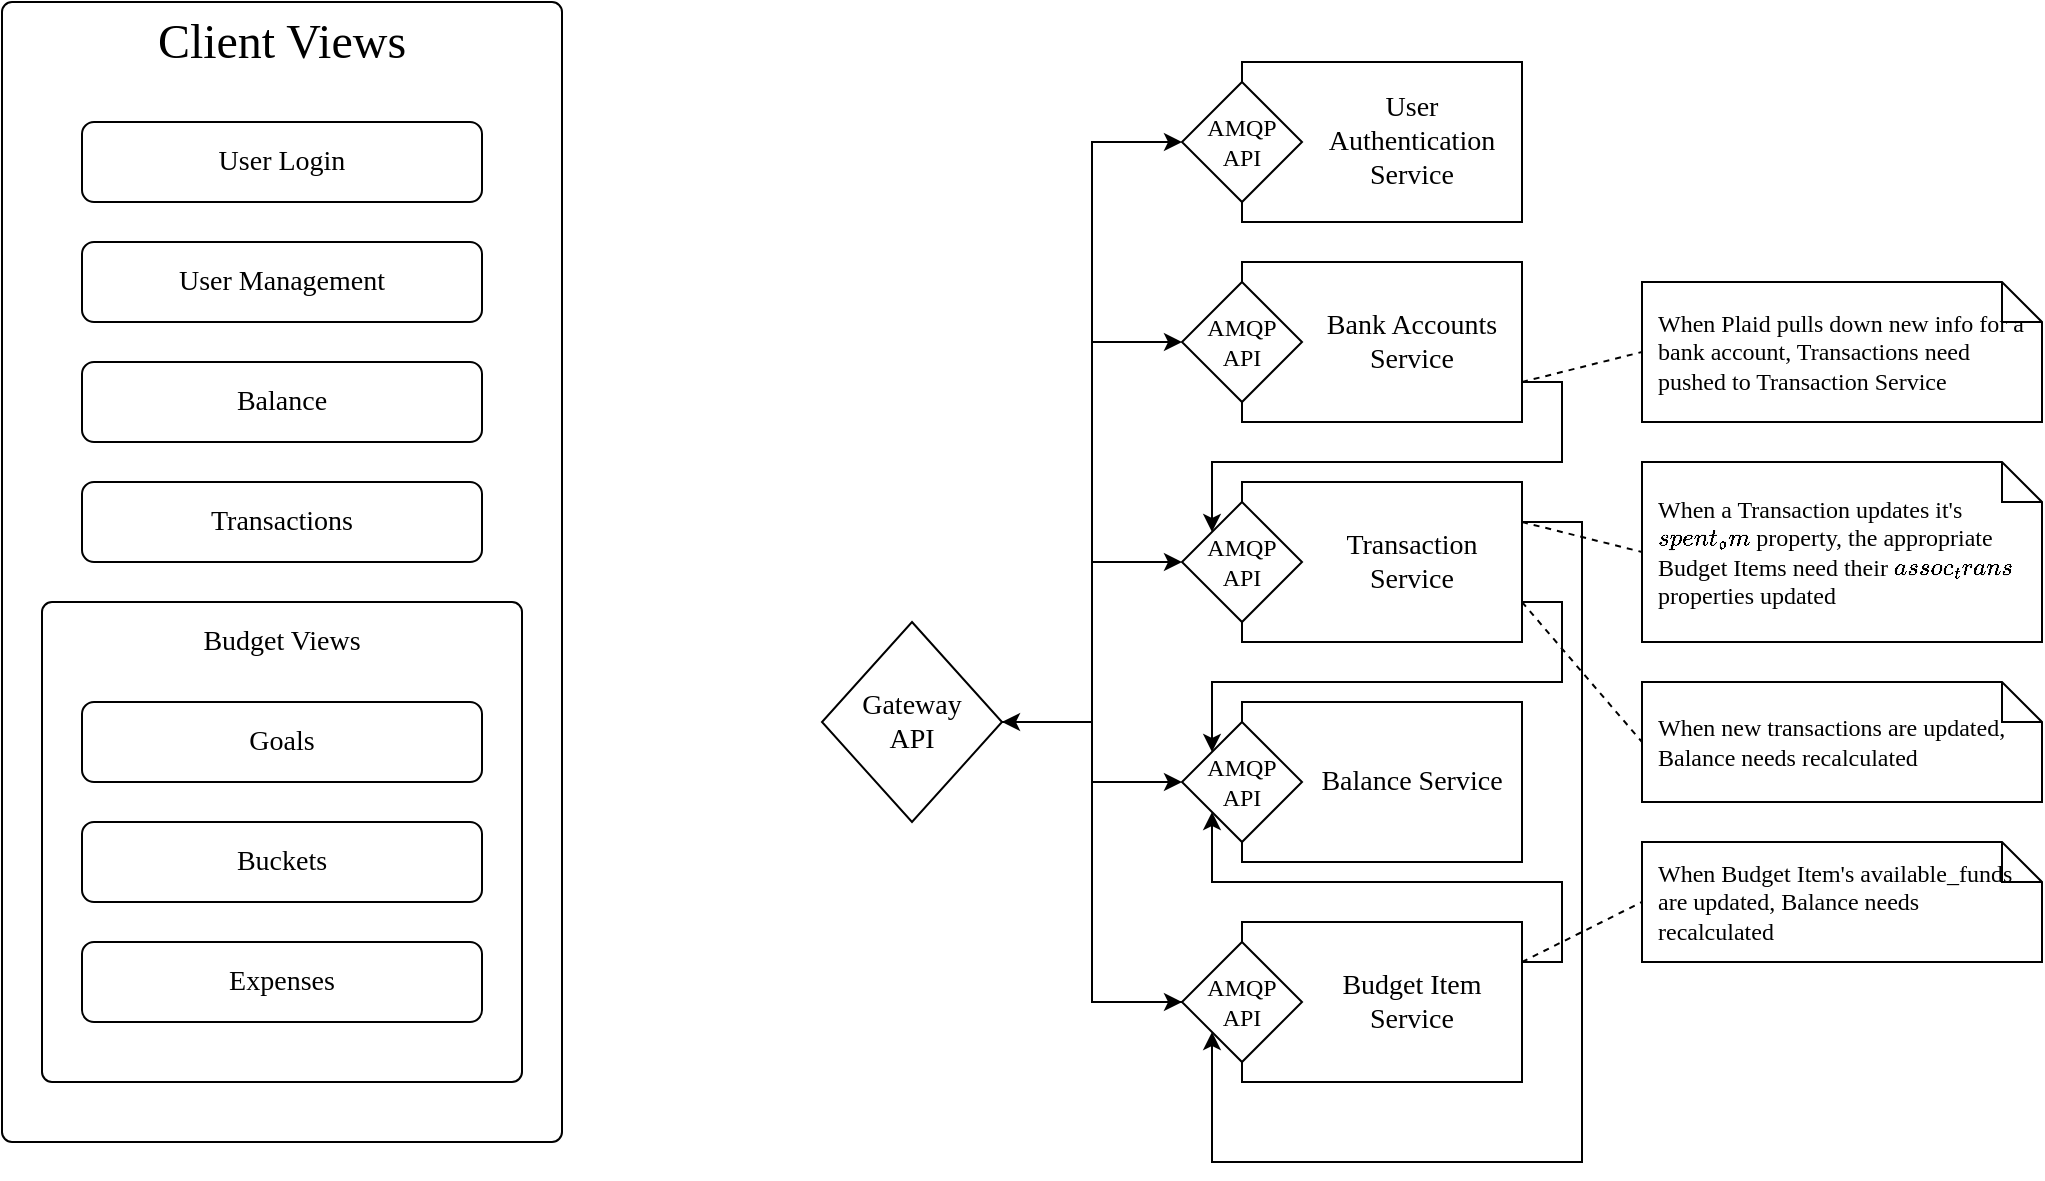 <mxfile version="14.2.3" type="github">
  <diagram name="Page-1" id="9f46799a-70d6-7492-0946-bef42562c5a5">
    <mxGraphModel dx="1108" dy="791" grid="1" gridSize="10" guides="1" tooltips="1" connect="1" arrows="1" fold="1" page="1" pageScale="1" pageWidth="1100" pageHeight="850" background="#ffffff" math="0" shadow="0">
      <root>
        <mxCell id="0" />
        <mxCell id="1" parent="0" />
        <mxCell id="-1fxc4yib7ofRESS5T0K-13" style="edgeStyle=orthogonalEdgeStyle;rounded=0;orthogonalLoop=1;jettySize=auto;html=1;exitX=1;exitY=0.5;exitDx=0;exitDy=0;entryX=0;entryY=0.5;entryDx=0;entryDy=0;fontFamily=Verdana;" edge="1" parent="1" source="WWAp1A02eeEXavUCdxNv-15" target="WWAp1A02eeEXavUCdxNv-18">
          <mxGeometry relative="1" as="geometry" />
        </mxCell>
        <mxCell id="-1fxc4yib7ofRESS5T0K-14" style="edgeStyle=orthogonalEdgeStyle;rounded=0;orthogonalLoop=1;jettySize=auto;html=1;exitX=1;exitY=0.5;exitDx=0;exitDy=0;entryX=0;entryY=0.5;entryDx=0;entryDy=0;fontFamily=Verdana;" edge="1" parent="1" source="WWAp1A02eeEXavUCdxNv-15" target="WWAp1A02eeEXavUCdxNv-27">
          <mxGeometry relative="1" as="geometry" />
        </mxCell>
        <mxCell id="-1fxc4yib7ofRESS5T0K-15" style="edgeStyle=orthogonalEdgeStyle;rounded=0;orthogonalLoop=1;jettySize=auto;html=1;exitX=1;exitY=0.5;exitDx=0;exitDy=0;entryX=0;entryY=0.5;entryDx=0;entryDy=0;fontFamily=Verdana;" edge="1" parent="1" source="WWAp1A02eeEXavUCdxNv-15" target="WWAp1A02eeEXavUCdxNv-31">
          <mxGeometry relative="1" as="geometry" />
        </mxCell>
        <mxCell id="-1fxc4yib7ofRESS5T0K-16" style="edgeStyle=orthogonalEdgeStyle;rounded=0;orthogonalLoop=1;jettySize=auto;html=1;exitX=1;exitY=0.5;exitDx=0;exitDy=0;entryX=0;entryY=0.5;entryDx=0;entryDy=0;fontFamily=Verdana;" edge="1" parent="1" source="WWAp1A02eeEXavUCdxNv-15" target="ln_ZyMrxEjAvicW-0nf5-22">
          <mxGeometry relative="1" as="geometry" />
        </mxCell>
        <mxCell id="-1fxc4yib7ofRESS5T0K-17" style="edgeStyle=orthogonalEdgeStyle;rounded=0;orthogonalLoop=1;jettySize=auto;html=1;exitX=1;exitY=0.5;exitDx=0;exitDy=0;entryX=0;entryY=0.5;entryDx=0;entryDy=0;fontFamily=Verdana;" edge="1" parent="1" source="WWAp1A02eeEXavUCdxNv-15" target="ln_ZyMrxEjAvicW-0nf5-10">
          <mxGeometry relative="1" as="geometry" />
        </mxCell>
        <mxCell id="WWAp1A02eeEXavUCdxNv-15" value="&lt;div style=&quot;font-size: 14px;&quot;&gt;Gateway&lt;/div&gt;&lt;div style=&quot;font-size: 14px;&quot;&gt;API&lt;/div&gt;" style="shape=rhombus;html=1;dashed=0;whitespace=wrap;perimeter=rhombusPerimeter;whiteSpace=wrap;fontSize=14;fontFamily=Verdana;" parent="1" vertex="1">
          <mxGeometry x="450" y="350" width="90" height="100" as="geometry" />
        </mxCell>
        <mxCell id="WWAp1A02eeEXavUCdxNv-20" value="" style="group;fontFamily=Verdana;" parent="1" vertex="1" connectable="0">
          <mxGeometry x="630" y="70" width="170" height="80" as="geometry" />
        </mxCell>
        <mxCell id="WWAp1A02eeEXavUCdxNv-17" value="" style="html=1;dashed=0;whitespace=wrap;whiteSpace=wrap;fontFamily=Verdana;" parent="WWAp1A02eeEXavUCdxNv-20" vertex="1">
          <mxGeometry x="30" width="140" height="80" as="geometry" />
        </mxCell>
        <mxCell id="WWAp1A02eeEXavUCdxNv-18" value="&lt;div&gt;AMQP &lt;br&gt;&lt;/div&gt;&lt;div&gt;API&lt;/div&gt;" style="shape=rhombus;html=1;dashed=0;whitespace=wrap;perimeter=rhombusPerimeter;whiteSpace=wrap;fontSize=12;fontFamily=Verdana;" parent="WWAp1A02eeEXavUCdxNv-20" vertex="1">
          <mxGeometry y="10" width="60" height="60" as="geometry" />
        </mxCell>
        <mxCell id="WWAp1A02eeEXavUCdxNv-19" value="User Authentication Service" style="text;html=1;strokeColor=none;fillColor=none;align=center;verticalAlign=middle;whiteSpace=wrap;rounded=0;dashed=1;fontSize=14;fontFamily=Verdana;" parent="WWAp1A02eeEXavUCdxNv-20" vertex="1">
          <mxGeometry x="60" width="110" height="80" as="geometry" />
        </mxCell>
        <mxCell id="WWAp1A02eeEXavUCdxNv-25" value="" style="group;fontFamily=Verdana;" parent="1" vertex="1" connectable="0">
          <mxGeometry x="630" y="170" width="170" height="80" as="geometry" />
        </mxCell>
        <mxCell id="WWAp1A02eeEXavUCdxNv-26" value="" style="html=1;dashed=0;whitespace=wrap;whiteSpace=wrap;fontFamily=Verdana;" parent="WWAp1A02eeEXavUCdxNv-25" vertex="1">
          <mxGeometry x="30" width="140" height="80" as="geometry" />
        </mxCell>
        <mxCell id="WWAp1A02eeEXavUCdxNv-27" value="&lt;div&gt;AMQP &lt;br&gt;&lt;/div&gt;&lt;div&gt;API&lt;/div&gt;" style="shape=rhombus;html=1;dashed=0;whitespace=wrap;perimeter=rhombusPerimeter;whiteSpace=wrap;fontSize=12;fontFamily=Verdana;" parent="WWAp1A02eeEXavUCdxNv-25" vertex="1">
          <mxGeometry y="10" width="60" height="60" as="geometry" />
        </mxCell>
        <mxCell id="WWAp1A02eeEXavUCdxNv-28" value="Bank Accounts Service" style="text;html=1;strokeColor=none;fillColor=none;align=center;verticalAlign=middle;whiteSpace=wrap;rounded=0;dashed=1;fontSize=14;fontFamily=Verdana;" parent="WWAp1A02eeEXavUCdxNv-25" vertex="1">
          <mxGeometry x="60" width="110" height="80" as="geometry" />
        </mxCell>
        <mxCell id="WWAp1A02eeEXavUCdxNv-29" value="" style="group;fontFamily=Verdana;" parent="1" vertex="1" connectable="0">
          <mxGeometry x="630" y="280" width="170" height="190" as="geometry" />
        </mxCell>
        <mxCell id="WWAp1A02eeEXavUCdxNv-30" value="" style="html=1;dashed=0;whitespace=wrap;whiteSpace=wrap;fontFamily=Verdana;" parent="WWAp1A02eeEXavUCdxNv-29" vertex="1">
          <mxGeometry x="30" width="140" height="80" as="geometry" />
        </mxCell>
        <mxCell id="WWAp1A02eeEXavUCdxNv-31" value="&lt;div&gt;AMQP &lt;br&gt;&lt;/div&gt;&lt;div&gt;API&lt;/div&gt;" style="shape=rhombus;html=1;dashed=0;whitespace=wrap;perimeter=rhombusPerimeter;whiteSpace=wrap;fontSize=12;fontFamily=Verdana;" parent="WWAp1A02eeEXavUCdxNv-29" vertex="1">
          <mxGeometry y="10" width="60" height="60" as="geometry" />
        </mxCell>
        <mxCell id="WWAp1A02eeEXavUCdxNv-32" value="Transaction Service" style="text;html=1;strokeColor=none;fillColor=none;align=center;verticalAlign=middle;whiteSpace=wrap;rounded=0;dashed=1;fontSize=14;fontFamily=Verdana;" parent="WWAp1A02eeEXavUCdxNv-29" vertex="1">
          <mxGeometry x="60" width="110" height="80" as="geometry" />
        </mxCell>
        <mxCell id="-1fxc4yib7ofRESS5T0K-24" value="Balance Service" style="text;html=1;strokeColor=none;fillColor=none;align=center;verticalAlign=middle;whiteSpace=wrap;rounded=0;dashed=1;fontSize=14;fontFamily=Verdana;" vertex="1" parent="WWAp1A02eeEXavUCdxNv-29">
          <mxGeometry x="60" y="110" width="110" height="80" as="geometry" />
        </mxCell>
        <mxCell id="ln_ZyMrxEjAvicW-0nf5-8" value="" style="group;fontFamily=Verdana;" parent="1" vertex="1" connectable="0">
          <mxGeometry x="630" y="500" width="170" height="80" as="geometry" />
        </mxCell>
        <mxCell id="ln_ZyMrxEjAvicW-0nf5-9" value="" style="html=1;dashed=0;whitespace=wrap;whiteSpace=wrap;fontFamily=Verdana;" parent="ln_ZyMrxEjAvicW-0nf5-8" vertex="1">
          <mxGeometry x="30" width="140" height="80" as="geometry" />
        </mxCell>
        <mxCell id="ln_ZyMrxEjAvicW-0nf5-10" value="&lt;div&gt;AMQP &lt;br&gt;&lt;/div&gt;&lt;div&gt;API&lt;/div&gt;" style="shape=rhombus;html=1;dashed=0;whitespace=wrap;perimeter=rhombusPerimeter;whiteSpace=wrap;fontSize=12;fontFamily=Verdana;" parent="ln_ZyMrxEjAvicW-0nf5-8" vertex="1">
          <mxGeometry y="10" width="60" height="60" as="geometry" />
        </mxCell>
        <mxCell id="ln_ZyMrxEjAvicW-0nf5-11" value="Budget Item Service" style="text;html=1;strokeColor=none;fillColor=none;align=center;verticalAlign=middle;whiteSpace=wrap;rounded=0;dashed=1;fontSize=14;fontFamily=Verdana;" parent="ln_ZyMrxEjAvicW-0nf5-8" vertex="1">
          <mxGeometry x="60" width="110" height="80" as="geometry" />
        </mxCell>
        <mxCell id="ln_ZyMrxEjAvicW-0nf5-20" value="" style="group;fontFamily=Verdana;" parent="1" vertex="1" connectable="0">
          <mxGeometry x="630" y="390" width="170" height="80" as="geometry" />
        </mxCell>
        <mxCell id="ln_ZyMrxEjAvicW-0nf5-21" value="" style="html=1;dashed=0;whitespace=wrap;whiteSpace=wrap;fontFamily=Verdana;" parent="ln_ZyMrxEjAvicW-0nf5-20" vertex="1">
          <mxGeometry x="30" width="140" height="80" as="geometry" />
        </mxCell>
        <mxCell id="ln_ZyMrxEjAvicW-0nf5-22" value="&lt;div&gt;AMQP &lt;br&gt;&lt;/div&gt;&lt;div&gt;API&lt;/div&gt;" style="shape=rhombus;html=1;dashed=0;whitespace=wrap;perimeter=rhombusPerimeter;whiteSpace=wrap;fontSize=12;fontFamily=Verdana;" parent="ln_ZyMrxEjAvicW-0nf5-20" vertex="1">
          <mxGeometry y="10" width="60" height="60" as="geometry" />
        </mxCell>
        <mxCell id="ln_ZyMrxEjAvicW-0nf5-23" value="Balance Service" style="text;html=1;strokeColor=none;fillColor=none;align=center;verticalAlign=middle;whiteSpace=wrap;rounded=0;dashed=1;fontSize=14;fontFamily=Verdana;" parent="ln_ZyMrxEjAvicW-0nf5-20" vertex="1">
          <mxGeometry x="60" width="110" height="80" as="geometry" />
        </mxCell>
        <mxCell id="ln_ZyMrxEjAvicW-0nf5-34" style="edgeStyle=orthogonalEdgeStyle;rounded=0;orthogonalLoop=1;jettySize=auto;html=1;exitX=1;exitY=0.75;exitDx=0;exitDy=0;startArrow=none;startFill=0;entryX=0;entryY=0;entryDx=0;entryDy=0;fontFamily=Verdana;" parent="1" source="WWAp1A02eeEXavUCdxNv-32" target="ln_ZyMrxEjAvicW-0nf5-22" edge="1">
          <mxGeometry relative="1" as="geometry">
            <mxPoint x="870" y="310" as="targetPoint" />
          </mxGeometry>
        </mxCell>
        <mxCell id="ln_ZyMrxEjAvicW-0nf5-35" style="edgeStyle=orthogonalEdgeStyle;rounded=0;orthogonalLoop=1;jettySize=auto;html=1;exitX=1;exitY=0.75;exitDx=0;exitDy=0;entryX=0;entryY=0;entryDx=0;entryDy=0;fontFamily=Verdana;" parent="1" source="WWAp1A02eeEXavUCdxNv-28" target="WWAp1A02eeEXavUCdxNv-31" edge="1">
          <mxGeometry relative="1" as="geometry" />
        </mxCell>
        <mxCell id="ln_ZyMrxEjAvicW-0nf5-33" style="edgeStyle=orthogonalEdgeStyle;rounded=0;orthogonalLoop=1;jettySize=auto;html=1;exitX=1;exitY=0.25;exitDx=0;exitDy=0;entryX=0;entryY=1;entryDx=0;entryDy=0;fontFamily=Verdana;" parent="1" source="ln_ZyMrxEjAvicW-0nf5-11" target="ln_ZyMrxEjAvicW-0nf5-22" edge="1">
          <mxGeometry relative="1" as="geometry">
            <mxPoint x="790" y="530" as="sourcePoint" />
          </mxGeometry>
        </mxCell>
        <mxCell id="FyMcj3_5UNK_IZjX0zsP-1" style="edgeStyle=orthogonalEdgeStyle;rounded=0;orthogonalLoop=1;jettySize=auto;html=1;startArrow=none;startFill=0;entryX=0;entryY=1;entryDx=0;entryDy=0;exitX=1;exitY=0.25;exitDx=0;exitDy=0;fontFamily=Verdana;" parent="1" source="WWAp1A02eeEXavUCdxNv-32" target="ln_ZyMrxEjAvicW-0nf5-10" edge="1">
          <mxGeometry relative="1" as="geometry">
            <mxPoint x="860" y="580" as="targetPoint" />
            <Array as="points">
              <mxPoint x="830" y="300" />
              <mxPoint x="830" y="620" />
              <mxPoint x="645" y="620" />
            </Array>
          </mxGeometry>
        </mxCell>
        <mxCell id="-1fxc4yib7ofRESS5T0K-5" value="" style="endArrow=none;dashed=1;html=1;entryX=0;entryY=0.5;entryDx=0;entryDy=0;entryPerimeter=0;exitX=1;exitY=0.75;exitDx=0;exitDy=0;fontFamily=Verdana;" edge="1" parent="1" source="WWAp1A02eeEXavUCdxNv-28" target="-1fxc4yib7ofRESS5T0K-1">
          <mxGeometry width="50" height="50" relative="1" as="geometry">
            <mxPoint x="870" y="420" as="sourcePoint" />
            <mxPoint x="980" y="340" as="targetPoint" />
          </mxGeometry>
        </mxCell>
        <mxCell id="-1fxc4yib7ofRESS5T0K-7" value="" style="endArrow=none;dashed=1;html=1;entryX=0;entryY=0.5;entryDx=0;entryDy=0;entryPerimeter=0;exitX=1;exitY=0.25;exitDx=0;exitDy=0;fontFamily=Verdana;" edge="1" parent="1" source="WWAp1A02eeEXavUCdxNv-32" target="-1fxc4yib7ofRESS5T0K-6">
          <mxGeometry width="50" height="50" relative="1" as="geometry">
            <mxPoint x="800" y="480" as="sourcePoint" />
            <mxPoint x="910" y="400" as="targetPoint" />
          </mxGeometry>
        </mxCell>
        <mxCell id="-1fxc4yib7ofRESS5T0K-1" value="When Plaid pulls down new info for a bank account, Transactions need pushed to Transaction Service" style="shape=note;size=20;whiteSpace=wrap;html=1;spacing=8;align=left;fontFamily=Verdana;" vertex="1" parent="1">
          <mxGeometry x="860" y="180" width="200" height="70" as="geometry" />
        </mxCell>
        <mxCell id="-1fxc4yib7ofRESS5T0K-6" value="When a Transaction updates it&#39;s `spent_from` property, the appropriate Budget Items need their `assoc_trans` properties updated" style="shape=note;size=20;whiteSpace=wrap;html=1;spacing=8;align=left;fontFamily=Verdana;" vertex="1" parent="1">
          <mxGeometry x="860" y="270" width="200" height="90" as="geometry" />
        </mxCell>
        <mxCell id="-1fxc4yib7ofRESS5T0K-9" value="" style="endArrow=none;dashed=1;html=1;entryX=0;entryY=0.5;entryDx=0;entryDy=0;entryPerimeter=0;exitX=1;exitY=0.75;exitDx=0;exitDy=0;fontFamily=Verdana;" edge="1" parent="1" target="-1fxc4yib7ofRESS5T0K-10" source="WWAp1A02eeEXavUCdxNv-32">
          <mxGeometry width="50" height="50" relative="1" as="geometry">
            <mxPoint x="790" y="405" as="sourcePoint" />
            <mxPoint x="910" y="505" as="targetPoint" />
          </mxGeometry>
        </mxCell>
        <mxCell id="-1fxc4yib7ofRESS5T0K-10" value="When new transactions are updated, Balance needs recalculated" style="shape=note;size=20;whiteSpace=wrap;html=1;spacing=8;align=left;fontFamily=Verdana;" vertex="1" parent="1">
          <mxGeometry x="860" y="380" width="200" height="60" as="geometry" />
        </mxCell>
        <mxCell id="-1fxc4yib7ofRESS5T0K-11" value="" style="endArrow=none;dashed=1;html=1;entryX=0;entryY=0.5;entryDx=0;entryDy=0;entryPerimeter=0;exitX=1;exitY=0.25;exitDx=0;exitDy=0;fontFamily=Verdana;" edge="1" parent="1" target="-1fxc4yib7ofRESS5T0K-12" source="ln_ZyMrxEjAvicW-0nf5-11">
          <mxGeometry width="50" height="50" relative="1" as="geometry">
            <mxPoint x="793" y="428" as="sourcePoint" />
            <mxPoint x="910" y="585" as="targetPoint" />
          </mxGeometry>
        </mxCell>
        <mxCell id="-1fxc4yib7ofRESS5T0K-12" value="When Budget Item&#39;s available_funds are updated, Balance needs recalculated" style="shape=note;size=20;whiteSpace=wrap;html=1;spacing=8;align=left;fontFamily=Verdana;" vertex="1" parent="1">
          <mxGeometry x="860" y="460" width="200" height="60" as="geometry" />
        </mxCell>
        <mxCell id="-1fxc4yib7ofRESS5T0K-18" style="edgeStyle=orthogonalEdgeStyle;rounded=0;orthogonalLoop=1;jettySize=auto;html=1;exitX=0;exitY=0.5;exitDx=0;exitDy=0;entryX=1;entryY=0.5;entryDx=0;entryDy=0;fontFamily=Verdana;" edge="1" parent="1" source="ln_ZyMrxEjAvicW-0nf5-10" target="WWAp1A02eeEXavUCdxNv-15">
          <mxGeometry relative="1" as="geometry" />
        </mxCell>
        <mxCell id="-1fxc4yib7ofRESS5T0K-19" value="" style="rounded=1;absoluteArcSize=1;html=1;arcSize=10;align=left;" vertex="1" parent="1">
          <mxGeometry x="40" y="40" width="280" height="570" as="geometry" />
        </mxCell>
        <mxCell id="-1fxc4yib7ofRESS5T0K-37" value="" style="rounded=1;absoluteArcSize=1;html=1;arcSize=10;whiteSpace=wrap;points=[];strokeColor=inherit;fillColor=inherit;" vertex="1" parent="-1fxc4yib7ofRESS5T0K-19">
          <mxGeometry x="20" y="300" width="240" height="240" as="geometry" />
        </mxCell>
        <mxCell id="-1fxc4yib7ofRESS5T0K-20" value="Client Views" style="html=1;shape=mxgraph.er.anchor;whiteSpace=wrap;fontFamily=Verdana;fontSize=24;" vertex="1" parent="-1fxc4yib7ofRESS5T0K-19">
          <mxGeometry width="280" height="40" as="geometry" />
        </mxCell>
        <mxCell id="-1fxc4yib7ofRESS5T0K-22" value="User Login" style="whiteSpace=wrap;html=1;align=center;rounded=1;fontFamily=Verdana;fontSize=14;" vertex="1" parent="-1fxc4yib7ofRESS5T0K-19">
          <mxGeometry x="40" y="60" width="200" height="40" as="geometry" />
        </mxCell>
        <mxCell id="-1fxc4yib7ofRESS5T0K-25" value="&lt;div&gt;User Management&lt;/div&gt;" style="whiteSpace=wrap;html=1;align=center;rounded=1;fontFamily=Verdana;fontSize=14;" vertex="1" parent="-1fxc4yib7ofRESS5T0K-19">
          <mxGeometry x="40" y="120" width="200" height="40" as="geometry" />
        </mxCell>
        <mxCell id="-1fxc4yib7ofRESS5T0K-26" value="Balance" style="whiteSpace=wrap;html=1;align=center;rounded=1;fontFamily=Verdana;fontSize=14;" vertex="1" parent="-1fxc4yib7ofRESS5T0K-19">
          <mxGeometry x="40" y="180" width="200" height="40" as="geometry" />
        </mxCell>
        <mxCell id="-1fxc4yib7ofRESS5T0K-27" value="Transactions" style="whiteSpace=wrap;html=1;align=center;rounded=1;fontFamily=Verdana;fontSize=14;" vertex="1" parent="-1fxc4yib7ofRESS5T0K-19">
          <mxGeometry x="40" y="240" width="200" height="40" as="geometry" />
        </mxCell>
        <mxCell id="-1fxc4yib7ofRESS5T0K-38" value="Budget Views" style="text;html=1;strokeColor=none;fillColor=none;align=center;verticalAlign=middle;whiteSpace=wrap;rounded=0;fontFamily=Verdana;fontSize=14;" vertex="1" parent="-1fxc4yib7ofRESS5T0K-19">
          <mxGeometry x="20" y="300" width="240" height="40" as="geometry" />
        </mxCell>
        <mxCell id="-1fxc4yib7ofRESS5T0K-28" value="Goals" style="whiteSpace=wrap;html=1;align=center;rounded=1;fontFamily=Verdana;fontSize=14;" vertex="1" parent="-1fxc4yib7ofRESS5T0K-19">
          <mxGeometry x="40" y="350" width="200" height="40" as="geometry" />
        </mxCell>
        <mxCell id="-1fxc4yib7ofRESS5T0K-29" value="Buckets" style="whiteSpace=wrap;html=1;align=center;rounded=1;fontFamily=Verdana;fontSize=14;" vertex="1" parent="-1fxc4yib7ofRESS5T0K-19">
          <mxGeometry x="40" y="410" width="200" height="40" as="geometry" />
        </mxCell>
        <mxCell id="-1fxc4yib7ofRESS5T0K-30" value="Expenses" style="whiteSpace=wrap;html=1;align=center;rounded=1;fontFamily=Verdana;fontSize=14;" vertex="1" parent="-1fxc4yib7ofRESS5T0K-19">
          <mxGeometry x="40" y="470" width="200" height="40" as="geometry" />
        </mxCell>
      </root>
    </mxGraphModel>
  </diagram>
</mxfile>
